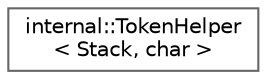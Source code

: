 digraph "Graphical Class Hierarchy"
{
 // LATEX_PDF_SIZE
  bgcolor="transparent";
  edge [fontname=Helvetica,fontsize=10,labelfontname=Helvetica,labelfontsize=10];
  node [fontname=Helvetica,fontsize=10,shape=box,height=0.2,width=0.4];
  rankdir="LR";
  Node0 [id="Node000000",label="internal::TokenHelper\l\< Stack, char \>",height=0.2,width=0.4,color="grey40", fillcolor="white", style="filled",URL="$structinternal_1_1_token_helper_3_01_stack_00_01char_01_4.html",tooltip=" "];
}
